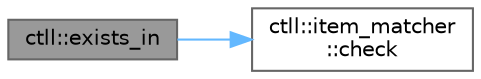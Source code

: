 digraph "ctll::exists_in"
{
 // LATEX_PDF_SIZE
  bgcolor="transparent";
  edge [fontname=Helvetica,fontsize=10,labelfontname=Helvetica,labelfontsize=10];
  node [fontname=Helvetica,fontsize=10,shape=box,height=0.2,width=0.4];
  rankdir="LR";
  Node1 [id="Node000001",label="ctll::exists_in",height=0.2,width=0.4,color="gray40", fillcolor="grey60", style="filled", fontcolor="black",tooltip=" "];
  Node1 -> Node2 [id="edge2_Node000001_Node000002",color="steelblue1",style="solid",tooltip=" "];
  Node2 [id="Node000002",label="ctll::item_matcher\l::check",height=0.2,width=0.4,color="grey40", fillcolor="white", style="filled",URL="$structctll_1_1item__matcher.html#a6889c98fb11097b87181950c826701a7",tooltip=" "];
}

